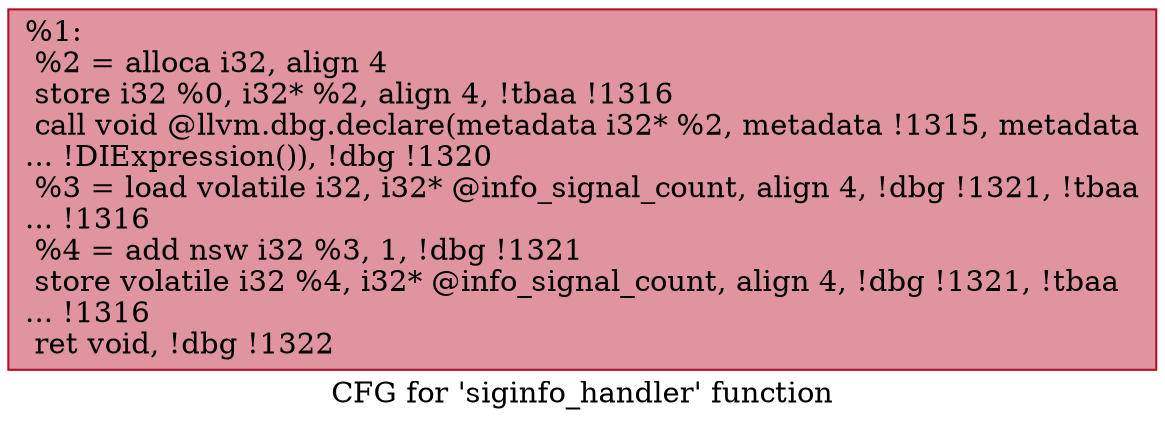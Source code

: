 digraph "CFG for 'siginfo_handler' function" {
	label="CFG for 'siginfo_handler' function";

	Node0xf90850 [shape=record,color="#b70d28ff", style=filled, fillcolor="#b70d2870",label="{%1:\l  %2 = alloca i32, align 4\l  store i32 %0, i32* %2, align 4, !tbaa !1316\l  call void @llvm.dbg.declare(metadata i32* %2, metadata !1315, metadata\l... !DIExpression()), !dbg !1320\l  %3 = load volatile i32, i32* @info_signal_count, align 4, !dbg !1321, !tbaa\l... !1316\l  %4 = add nsw i32 %3, 1, !dbg !1321\l  store volatile i32 %4, i32* @info_signal_count, align 4, !dbg !1321, !tbaa\l... !1316\l  ret void, !dbg !1322\l}"];
}
